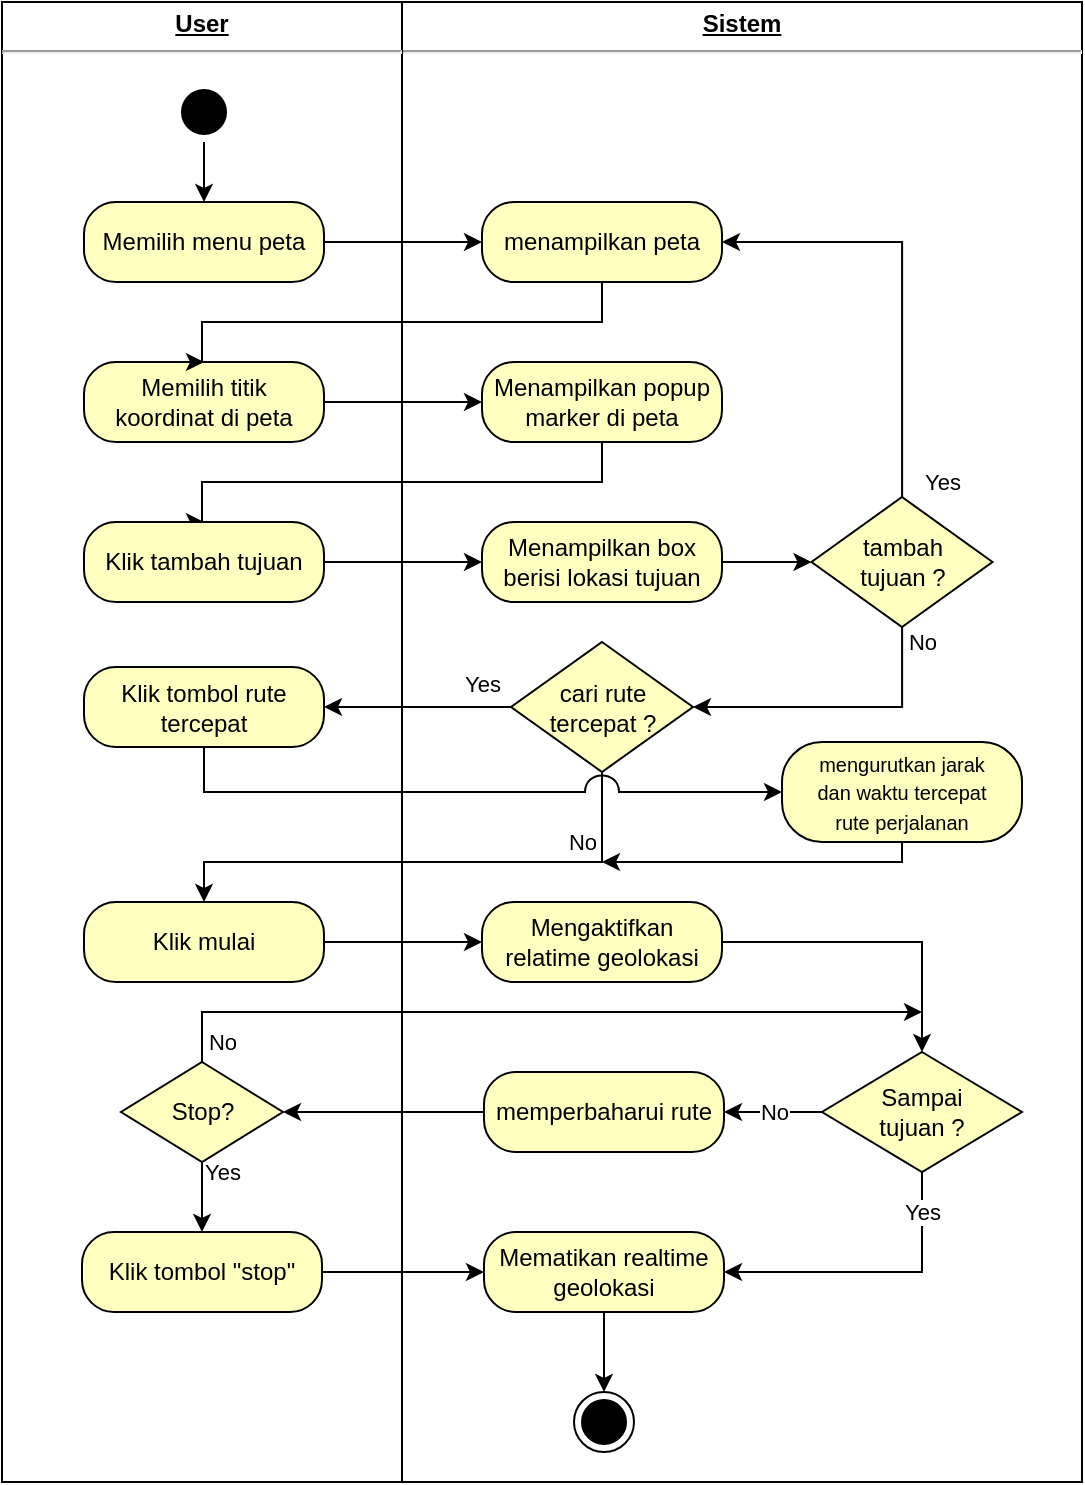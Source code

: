 <mxfile version="21.1.1" type="github">
  <diagram name="Page-1" id="l1FUAgqgtJ3iz-9Q3k8D">
    <mxGraphModel dx="979" dy="514" grid="1" gridSize="10" guides="1" tooltips="1" connect="1" arrows="1" fold="1" page="1" pageScale="1" pageWidth="827" pageHeight="1169" math="0" shadow="0">
      <root>
        <mxCell id="0" />
        <mxCell id="1" parent="0" />
        <mxCell id="kkLH6AYHwWaxbkL67oAp-14" value="&lt;p style=&quot;margin:0px;margin-top:4px;text-align:center;text-decoration:underline;&quot;&gt;&lt;b&gt;Sistem&lt;/b&gt;&lt;/p&gt;&lt;hr&gt;&lt;p style=&quot;margin:0px;margin-left:8px;&quot;&gt;&lt;br&gt;&lt;/p&gt;" style="verticalAlign=top;align=left;overflow=fill;fontSize=12;fontFamily=Helvetica;html=1;whiteSpace=wrap;fillColor=none;" parent="1" vertex="1">
          <mxGeometry x="400" y="150" width="340" height="740" as="geometry" />
        </mxCell>
        <mxCell id="kkLH6AYHwWaxbkL67oAp-10" value="&lt;p style=&quot;margin:0px;margin-top:4px;text-align:center;text-decoration:underline;&quot;&gt;&lt;b&gt;User&lt;/b&gt;&lt;/p&gt;&lt;hr&gt;&lt;p style=&quot;margin:0px;margin-left:8px;&quot;&gt;&lt;br&gt;&lt;/p&gt;" style="verticalAlign=top;align=left;overflow=fill;fontSize=12;fontFamily=Helvetica;html=1;whiteSpace=wrap;fillColor=none;" parent="1" vertex="1">
          <mxGeometry x="200" y="150" width="200" height="740" as="geometry" />
        </mxCell>
        <mxCell id="n0HrE5ZgGTEFs33YqJEb-3" style="edgeStyle=orthogonalEdgeStyle;rounded=0;orthogonalLoop=1;jettySize=auto;html=1;entryX=0.5;entryY=0;entryDx=0;entryDy=0;" parent="1" source="kkLH6AYHwWaxbkL67oAp-1" target="n0HrE5ZgGTEFs33YqJEb-2" edge="1">
          <mxGeometry relative="1" as="geometry" />
        </mxCell>
        <mxCell id="kkLH6AYHwWaxbkL67oAp-1" value="" style="ellipse;html=1;shape=startState;fillColor=#000000;strokeColor=#000000;" parent="1" vertex="1">
          <mxGeometry x="286" y="190" width="30" height="30" as="geometry" />
        </mxCell>
        <mxCell id="kkLH6AYHwWaxbkL67oAp-20" style="edgeStyle=orthogonalEdgeStyle;rounded=0;orthogonalLoop=1;jettySize=auto;html=1;entryX=0;entryY=0.5;entryDx=0;entryDy=0;" parent="1" source="kkLH6AYHwWaxbkL67oAp-11" target="kkLH6AYHwWaxbkL67oAp-18" edge="1">
          <mxGeometry relative="1" as="geometry" />
        </mxCell>
        <mxCell id="kkLH6AYHwWaxbkL67oAp-11" value="Memilih titik&lt;br&gt;koordinat di peta" style="rounded=1;whiteSpace=wrap;html=1;arcSize=40;fontColor=#000000;fillColor=#ffffc0;strokeColor=#000000;" parent="1" vertex="1">
          <mxGeometry x="241" y="330" width="120" height="40" as="geometry" />
        </mxCell>
        <mxCell id="o5fa5iSoKm64hKfu8K0z-4" style="edgeStyle=orthogonalEdgeStyle;rounded=0;orthogonalLoop=1;jettySize=auto;html=1;entryX=0.5;entryY=0;entryDx=0;entryDy=0;" parent="1" source="kkLH6AYHwWaxbkL67oAp-18" target="wSL0zIoKX7B91ehxIFlR-1" edge="1">
          <mxGeometry relative="1" as="geometry">
            <Array as="points">
              <mxPoint x="500" y="390" />
              <mxPoint x="300" y="390" />
              <mxPoint x="300" y="410" />
            </Array>
          </mxGeometry>
        </mxCell>
        <mxCell id="kkLH6AYHwWaxbkL67oAp-18" value="Menampilkan popup marker di peta" style="rounded=1;whiteSpace=wrap;html=1;arcSize=40;fontColor=#000000;fillColor=#ffffc0;strokeColor=#000000;" parent="1" vertex="1">
          <mxGeometry x="440" y="330" width="120" height="40" as="geometry" />
        </mxCell>
        <mxCell id="n0HrE5ZgGTEFs33YqJEb-24" style="edgeStyle=orthogonalEdgeStyle;rounded=0;orthogonalLoop=1;jettySize=auto;html=1;entryX=0;entryY=0.5;entryDx=0;entryDy=0;" parent="1" source="kkLH6AYHwWaxbkL67oAp-56" target="dlTLycgg3-vuxWSLKVtO-1" edge="1">
          <mxGeometry relative="1" as="geometry" />
        </mxCell>
        <mxCell id="kkLH6AYHwWaxbkL67oAp-56" value="Klik tombol &quot;stop&quot;" style="rounded=1;whiteSpace=wrap;html=1;arcSize=40;fontColor=#000000;fillColor=#ffffc0;strokeColor=#000000;" parent="1" vertex="1">
          <mxGeometry x="240" y="765" width="120" height="40" as="geometry" />
        </mxCell>
        <mxCell id="dlTLycgg3-vuxWSLKVtO-5" style="edgeStyle=orthogonalEdgeStyle;rounded=0;orthogonalLoop=1;jettySize=auto;html=1;entryX=0.5;entryY=0;entryDx=0;entryDy=0;" parent="1" source="dlTLycgg3-vuxWSLKVtO-1" target="dlTLycgg3-vuxWSLKVtO-4" edge="1">
          <mxGeometry relative="1" as="geometry" />
        </mxCell>
        <mxCell id="dlTLycgg3-vuxWSLKVtO-1" value="Mematikan realtime geolokasi" style="rounded=1;whiteSpace=wrap;html=1;arcSize=40;fontColor=#000000;fillColor=#ffffc0;strokeColor=#000000;" parent="1" vertex="1">
          <mxGeometry x="441" y="765" width="120" height="40" as="geometry" />
        </mxCell>
        <mxCell id="dlTLycgg3-vuxWSLKVtO-4" value="" style="ellipse;html=1;shape=endState;fillColor=#000000;strokeColor=#000000;" parent="1" vertex="1">
          <mxGeometry x="486" y="845" width="30" height="30" as="geometry" />
        </mxCell>
        <mxCell id="n0HrE5ZgGTEFs33YqJEb-6" style="edgeStyle=orthogonalEdgeStyle;rounded=0;orthogonalLoop=1;jettySize=auto;html=1;entryX=0;entryY=0.5;entryDx=0;entryDy=0;" parent="1" source="n0HrE5ZgGTEFs33YqJEb-2" target="n0HrE5ZgGTEFs33YqJEb-5" edge="1">
          <mxGeometry relative="1" as="geometry" />
        </mxCell>
        <mxCell id="n0HrE5ZgGTEFs33YqJEb-2" value="Memilih menu peta" style="rounded=1;whiteSpace=wrap;html=1;arcSize=40;fontColor=#000000;fillColor=#ffffc0;strokeColor=#000000;" parent="1" vertex="1">
          <mxGeometry x="241" y="250" width="120" height="40" as="geometry" />
        </mxCell>
        <mxCell id="n0HrE5ZgGTEFs33YqJEb-7" style="edgeStyle=orthogonalEdgeStyle;rounded=0;orthogonalLoop=1;jettySize=auto;html=1;entryX=0.5;entryY=0;entryDx=0;entryDy=0;" parent="1" source="n0HrE5ZgGTEFs33YqJEb-5" target="kkLH6AYHwWaxbkL67oAp-11" edge="1">
          <mxGeometry relative="1" as="geometry">
            <Array as="points">
              <mxPoint x="500" y="310" />
              <mxPoint x="300" y="310" />
              <mxPoint x="300" y="330" />
            </Array>
          </mxGeometry>
        </mxCell>
        <mxCell id="n0HrE5ZgGTEFs33YqJEb-5" value="menampilkan peta" style="rounded=1;whiteSpace=wrap;html=1;arcSize=40;fontColor=#000000;fillColor=#ffffc0;strokeColor=#000000;" parent="1" vertex="1">
          <mxGeometry x="440" y="250" width="120" height="40" as="geometry" />
        </mxCell>
        <mxCell id="n0HrE5ZgGTEFs33YqJEb-19" value="No" style="edgeStyle=orthogonalEdgeStyle;rounded=0;orthogonalLoop=1;jettySize=auto;html=1;entryX=1;entryY=0.5;entryDx=0;entryDy=0;" parent="1" source="n0HrE5ZgGTEFs33YqJEb-14" target="n0HrE5ZgGTEFs33YqJEb-17" edge="1">
          <mxGeometry relative="1" as="geometry" />
        </mxCell>
        <mxCell id="n0HrE5ZgGTEFs33YqJEb-23" value="Yes" style="edgeStyle=orthogonalEdgeStyle;rounded=0;orthogonalLoop=1;jettySize=auto;html=1;entryX=1;entryY=0.5;entryDx=0;entryDy=0;" parent="1" source="n0HrE5ZgGTEFs33YqJEb-14" target="dlTLycgg3-vuxWSLKVtO-1" edge="1">
          <mxGeometry x="-0.732" relative="1" as="geometry">
            <Array as="points">
              <mxPoint x="660" y="785" />
            </Array>
            <mxPoint as="offset" />
          </mxGeometry>
        </mxCell>
        <mxCell id="n0HrE5ZgGTEFs33YqJEb-14" value="&lt;font style=&quot;font-size: 12px;&quot;&gt;Sampai &lt;br&gt;tujuan ?&lt;/font&gt;" style="rhombus;whiteSpace=wrap;html=1;fontColor=#000000;fillColor=#ffffc0;strokeColor=#000000;" parent="1" vertex="1">
          <mxGeometry x="610" y="675" width="100" height="60" as="geometry" />
        </mxCell>
        <mxCell id="n0HrE5ZgGTEFs33YqJEb-20" style="edgeStyle=orthogonalEdgeStyle;rounded=0;orthogonalLoop=1;jettySize=auto;html=1;entryX=1;entryY=0.5;entryDx=0;entryDy=0;" parent="1" source="n0HrE5ZgGTEFs33YqJEb-17" target="n0HrE5ZgGTEFs33YqJEb-18" edge="1">
          <mxGeometry relative="1" as="geometry" />
        </mxCell>
        <mxCell id="n0HrE5ZgGTEFs33YqJEb-17" value="memperbaharui rute" style="rounded=1;whiteSpace=wrap;html=1;arcSize=40;fontColor=#000000;fillColor=#ffffc0;strokeColor=#000000;" parent="1" vertex="1">
          <mxGeometry x="441" y="685" width="120" height="40" as="geometry" />
        </mxCell>
        <mxCell id="n0HrE5ZgGTEFs33YqJEb-25" value="Yes" style="edgeStyle=orthogonalEdgeStyle;rounded=0;orthogonalLoop=1;jettySize=auto;html=1;entryX=0.5;entryY=0;entryDx=0;entryDy=0;" parent="1" source="n0HrE5ZgGTEFs33YqJEb-18" target="kkLH6AYHwWaxbkL67oAp-56" edge="1">
          <mxGeometry x="-0.778" y="10" relative="1" as="geometry">
            <mxPoint as="offset" />
          </mxGeometry>
        </mxCell>
        <mxCell id="eqXYklgkq6RMjQNZwIUO-18" value="No" style="edgeStyle=orthogonalEdgeStyle;rounded=0;orthogonalLoop=1;jettySize=auto;html=1;" edge="1" parent="1" source="n0HrE5ZgGTEFs33YqJEb-18">
          <mxGeometry x="-0.948" y="-10" relative="1" as="geometry">
            <mxPoint x="660" y="655" as="targetPoint" />
            <Array as="points">
              <mxPoint x="300" y="655" />
              <mxPoint x="660" y="655" />
            </Array>
            <mxPoint as="offset" />
          </mxGeometry>
        </mxCell>
        <mxCell id="n0HrE5ZgGTEFs33YqJEb-18" value="Stop?" style="rhombus;whiteSpace=wrap;html=1;fontColor=#000000;fillColor=#ffffc0;strokeColor=#000000;" parent="1" vertex="1">
          <mxGeometry x="259.5" y="680" width="81" height="50" as="geometry" />
        </mxCell>
        <mxCell id="o5fa5iSoKm64hKfu8K0z-8" style="edgeStyle=orthogonalEdgeStyle;rounded=0;orthogonalLoop=1;jettySize=auto;html=1;entryX=0;entryY=0.5;entryDx=0;entryDy=0;" parent="1" source="wSL0zIoKX7B91ehxIFlR-1" target="o5fa5iSoKm64hKfu8K0z-5" edge="1">
          <mxGeometry relative="1" as="geometry" />
        </mxCell>
        <mxCell id="wSL0zIoKX7B91ehxIFlR-1" value="Klik tambah tujuan" style="rounded=1;whiteSpace=wrap;html=1;arcSize=40;fontColor=#000000;fillColor=#ffffc0;strokeColor=#000000;" parent="1" vertex="1">
          <mxGeometry x="241" y="410" width="120" height="40" as="geometry" />
        </mxCell>
        <mxCell id="eqXYklgkq6RMjQNZwIUO-4" style="edgeStyle=orthogonalEdgeStyle;rounded=0;orthogonalLoop=1;jettySize=auto;html=1;entryX=0;entryY=0.5;entryDx=0;entryDy=0;" edge="1" parent="1" source="o5fa5iSoKm64hKfu8K0z-5" target="o5fa5iSoKm64hKfu8K0z-7">
          <mxGeometry relative="1" as="geometry" />
        </mxCell>
        <mxCell id="o5fa5iSoKm64hKfu8K0z-5" value="Menampilkan box berisi lokasi tujuan" style="rounded=1;whiteSpace=wrap;html=1;arcSize=40;fontColor=#000000;fillColor=#ffffc0;strokeColor=#000000;" parent="1" vertex="1">
          <mxGeometry x="440" y="410" width="120" height="40" as="geometry" />
        </mxCell>
        <mxCell id="eqXYklgkq6RMjQNZwIUO-3" value="Yes" style="edgeStyle=orthogonalEdgeStyle;rounded=0;orthogonalLoop=1;jettySize=auto;html=1;entryX=1;entryY=0.5;entryDx=0;entryDy=0;" edge="1" parent="1" source="o5fa5iSoKm64hKfu8K0z-7" target="n0HrE5ZgGTEFs33YqJEb-5">
          <mxGeometry x="-0.931" y="-20" relative="1" as="geometry">
            <Array as="points">
              <mxPoint x="650" y="270" />
            </Array>
            <mxPoint as="offset" />
          </mxGeometry>
        </mxCell>
        <mxCell id="eqXYklgkq6RMjQNZwIUO-14" value="No" style="edgeStyle=orthogonalEdgeStyle;rounded=0;orthogonalLoop=1;jettySize=auto;html=1;entryX=1;entryY=0.5;entryDx=0;entryDy=0;" edge="1" parent="1" source="o5fa5iSoKm64hKfu8K0z-7" target="o5fa5iSoKm64hKfu8K0z-13">
          <mxGeometry x="-0.896" y="10" relative="1" as="geometry">
            <Array as="points">
              <mxPoint x="650" y="502" />
            </Array>
            <mxPoint as="offset" />
          </mxGeometry>
        </mxCell>
        <mxCell id="o5fa5iSoKm64hKfu8K0z-7" value="tambah &lt;br&gt;tujuan ?" style="rhombus;whiteSpace=wrap;html=1;fontColor=#000000;fillColor=#ffffc0;strokeColor=#000000;" parent="1" vertex="1">
          <mxGeometry x="604.75" y="397.5" width="90.5" height="65" as="geometry" />
        </mxCell>
        <mxCell id="eqXYklgkq6RMjQNZwIUO-10" style="edgeStyle=orthogonalEdgeStyle;rounded=0;orthogonalLoop=1;jettySize=auto;html=1;entryX=0;entryY=0.5;entryDx=0;entryDy=0;" edge="1" parent="1" source="o5fa5iSoKm64hKfu8K0z-11" target="eqXYklgkq6RMjQNZwIUO-9">
          <mxGeometry relative="1" as="geometry" />
        </mxCell>
        <mxCell id="o5fa5iSoKm64hKfu8K0z-11" value="Klik mulai" style="rounded=1;whiteSpace=wrap;html=1;arcSize=40;fontColor=#000000;fillColor=#ffffc0;strokeColor=#000000;" parent="1" vertex="1">
          <mxGeometry x="241" y="600" width="120" height="40" as="geometry" />
        </mxCell>
        <mxCell id="eqXYklgkq6RMjQNZwIUO-7" value="Yes" style="edgeStyle=orthogonalEdgeStyle;rounded=0;orthogonalLoop=1;jettySize=auto;html=1;entryX=1;entryY=0.5;entryDx=0;entryDy=0;" edge="1" parent="1" source="o5fa5iSoKm64hKfu8K0z-13" target="eqXYklgkq6RMjQNZwIUO-6">
          <mxGeometry x="-0.69" y="-12" relative="1" as="geometry">
            <mxPoint as="offset" />
          </mxGeometry>
        </mxCell>
        <mxCell id="eqXYklgkq6RMjQNZwIUO-8" value="No" style="edgeStyle=orthogonalEdgeStyle;rounded=0;orthogonalLoop=1;jettySize=auto;html=1;entryX=0.5;entryY=0;entryDx=0;entryDy=0;" edge="1" parent="1" source="o5fa5iSoKm64hKfu8K0z-13" target="o5fa5iSoKm64hKfu8K0z-11">
          <mxGeometry x="-0.735" y="-10" relative="1" as="geometry">
            <Array as="points">
              <mxPoint x="500" y="580" />
              <mxPoint x="301" y="580" />
            </Array>
            <mxPoint as="offset" />
          </mxGeometry>
        </mxCell>
        <mxCell id="o5fa5iSoKm64hKfu8K0z-13" value="cari rute&lt;br&gt;tercepat ?" style="rhombus;whiteSpace=wrap;html=1;fontColor=#000000;fillColor=#ffffc0;strokeColor=#000000;" parent="1" vertex="1">
          <mxGeometry x="454.5" y="470" width="91" height="65" as="geometry" />
        </mxCell>
        <mxCell id="eqXYklgkq6RMjQNZwIUO-12" style="edgeStyle=orthogonalEdgeStyle;rounded=0;orthogonalLoop=1;jettySize=auto;html=1;entryX=0;entryY=0.5;entryDx=0;entryDy=0;jumpStyle=arc;jumpSize=17;" edge="1" parent="1" source="eqXYklgkq6RMjQNZwIUO-6" target="eqXYklgkq6RMjQNZwIUO-11">
          <mxGeometry relative="1" as="geometry">
            <Array as="points">
              <mxPoint x="301" y="545" />
            </Array>
          </mxGeometry>
        </mxCell>
        <mxCell id="eqXYklgkq6RMjQNZwIUO-6" value="Klik tombol rute tercepat" style="rounded=1;whiteSpace=wrap;html=1;arcSize=40;fontColor=#000000;fillColor=#ffffc0;strokeColor=#000000;" vertex="1" parent="1">
          <mxGeometry x="241" y="482.5" width="120" height="40" as="geometry" />
        </mxCell>
        <mxCell id="eqXYklgkq6RMjQNZwIUO-17" style="edgeStyle=orthogonalEdgeStyle;rounded=0;orthogonalLoop=1;jettySize=auto;html=1;entryX=0.5;entryY=0;entryDx=0;entryDy=0;" edge="1" parent="1" source="eqXYklgkq6RMjQNZwIUO-9" target="n0HrE5ZgGTEFs33YqJEb-14">
          <mxGeometry relative="1" as="geometry" />
        </mxCell>
        <mxCell id="eqXYklgkq6RMjQNZwIUO-9" value="Mengaktifkan&lt;br&gt;relatime geolokasi" style="rounded=1;whiteSpace=wrap;html=1;arcSize=40;fontColor=#000000;fillColor=#ffffc0;strokeColor=#000000;" vertex="1" parent="1">
          <mxGeometry x="440" y="600" width="120" height="40" as="geometry" />
        </mxCell>
        <mxCell id="eqXYklgkq6RMjQNZwIUO-16" style="edgeStyle=orthogonalEdgeStyle;rounded=0;orthogonalLoop=1;jettySize=auto;html=1;" edge="1" parent="1" source="eqXYklgkq6RMjQNZwIUO-11">
          <mxGeometry relative="1" as="geometry">
            <mxPoint x="500.0" y="580" as="targetPoint" />
            <Array as="points">
              <mxPoint x="650" y="580" />
            </Array>
          </mxGeometry>
        </mxCell>
        <mxCell id="eqXYklgkq6RMjQNZwIUO-11" value="&lt;font style=&quot;font-size: 10px;&quot;&gt;mengurutkan jarak &lt;br&gt;dan waktu tercepat &lt;br&gt;rute perjalanan&lt;/font&gt;" style="rounded=1;whiteSpace=wrap;html=1;arcSize=40;fontColor=#000000;fillColor=#ffffc0;strokeColor=#000000;" vertex="1" parent="1">
          <mxGeometry x="590" y="520" width="120" height="50" as="geometry" />
        </mxCell>
      </root>
    </mxGraphModel>
  </diagram>
</mxfile>
